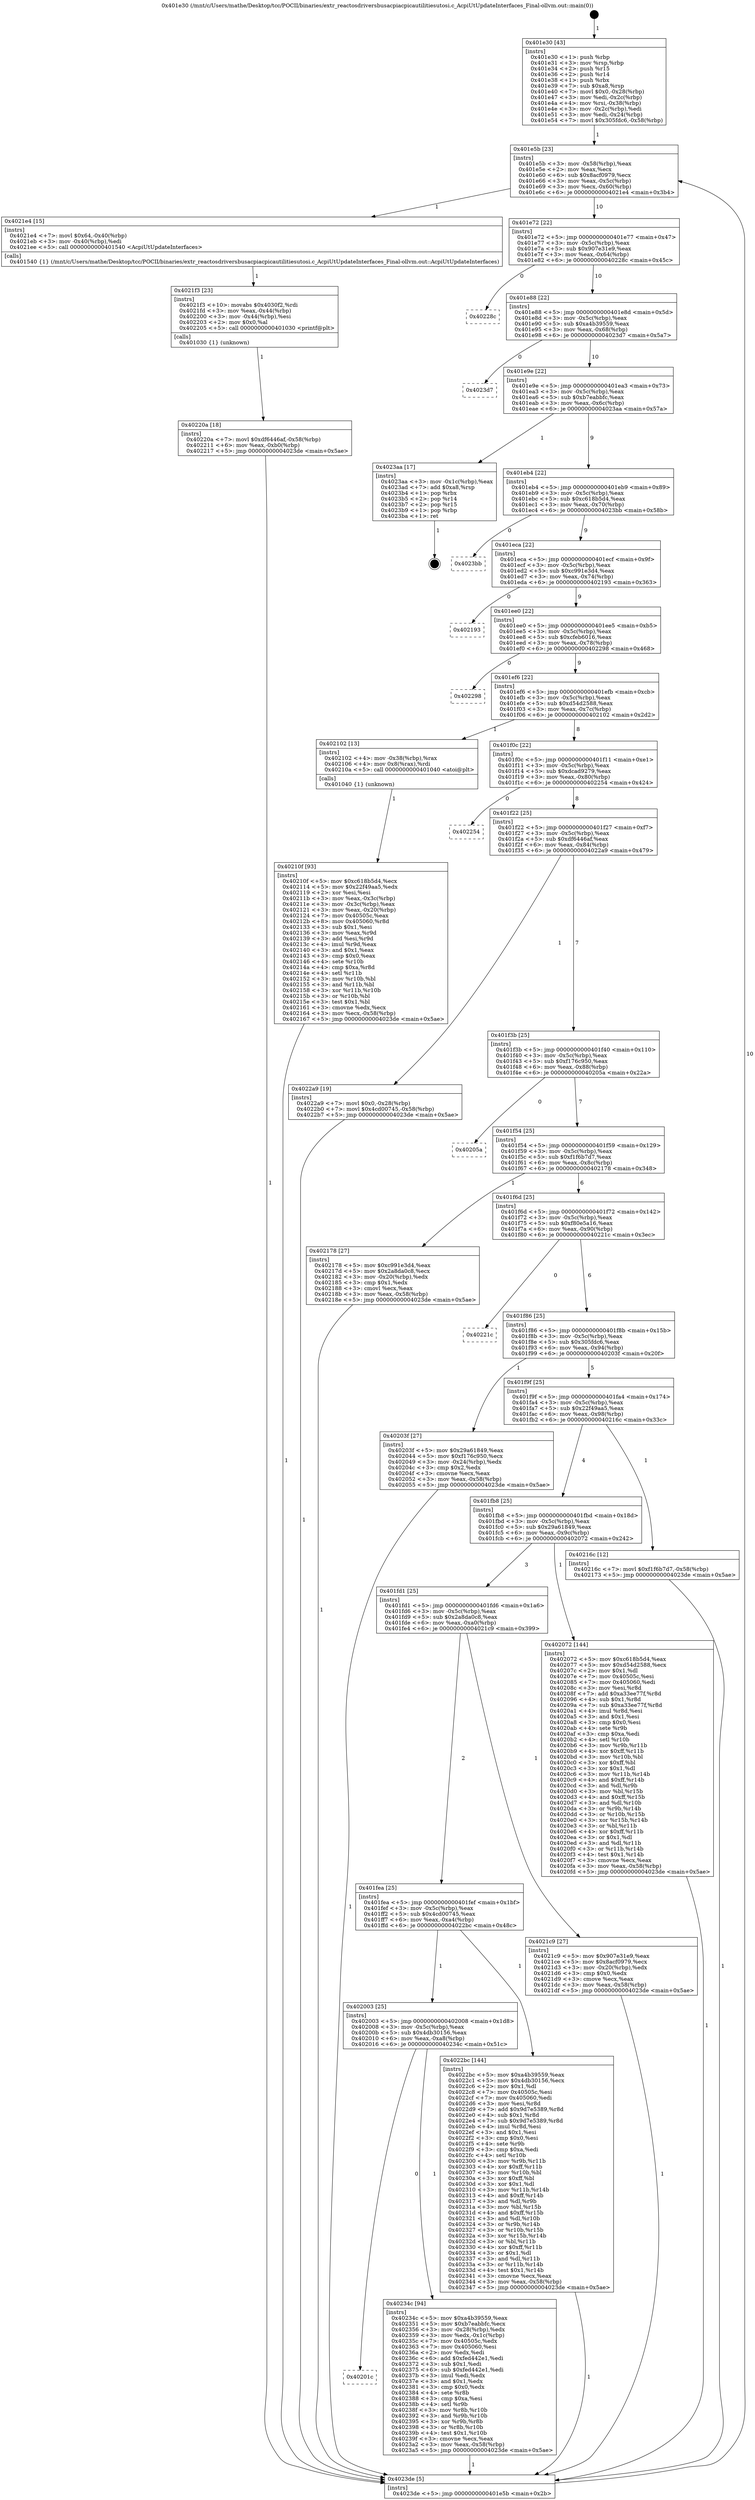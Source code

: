 digraph "0x401e30" {
  label = "0x401e30 (/mnt/c/Users/mathe/Desktop/tcc/POCII/binaries/extr_reactosdriversbusacpiacpicautilitiesutosi.c_AcpiUtUpdateInterfaces_Final-ollvm.out::main(0))"
  labelloc = "t"
  node[shape=record]

  Entry [label="",width=0.3,height=0.3,shape=circle,fillcolor=black,style=filled]
  "0x401e5b" [label="{
     0x401e5b [23]\l
     | [instrs]\l
     &nbsp;&nbsp;0x401e5b \<+3\>: mov -0x58(%rbp),%eax\l
     &nbsp;&nbsp;0x401e5e \<+2\>: mov %eax,%ecx\l
     &nbsp;&nbsp;0x401e60 \<+6\>: sub $0x8acf0979,%ecx\l
     &nbsp;&nbsp;0x401e66 \<+3\>: mov %eax,-0x5c(%rbp)\l
     &nbsp;&nbsp;0x401e69 \<+3\>: mov %ecx,-0x60(%rbp)\l
     &nbsp;&nbsp;0x401e6c \<+6\>: je 00000000004021e4 \<main+0x3b4\>\l
  }"]
  "0x4021e4" [label="{
     0x4021e4 [15]\l
     | [instrs]\l
     &nbsp;&nbsp;0x4021e4 \<+7\>: movl $0x64,-0x40(%rbp)\l
     &nbsp;&nbsp;0x4021eb \<+3\>: mov -0x40(%rbp),%edi\l
     &nbsp;&nbsp;0x4021ee \<+5\>: call 0000000000401540 \<AcpiUtUpdateInterfaces\>\l
     | [calls]\l
     &nbsp;&nbsp;0x401540 \{1\} (/mnt/c/Users/mathe/Desktop/tcc/POCII/binaries/extr_reactosdriversbusacpiacpicautilitiesutosi.c_AcpiUtUpdateInterfaces_Final-ollvm.out::AcpiUtUpdateInterfaces)\l
  }"]
  "0x401e72" [label="{
     0x401e72 [22]\l
     | [instrs]\l
     &nbsp;&nbsp;0x401e72 \<+5\>: jmp 0000000000401e77 \<main+0x47\>\l
     &nbsp;&nbsp;0x401e77 \<+3\>: mov -0x5c(%rbp),%eax\l
     &nbsp;&nbsp;0x401e7a \<+5\>: sub $0x907e31e9,%eax\l
     &nbsp;&nbsp;0x401e7f \<+3\>: mov %eax,-0x64(%rbp)\l
     &nbsp;&nbsp;0x401e82 \<+6\>: je 000000000040228c \<main+0x45c\>\l
  }"]
  Exit [label="",width=0.3,height=0.3,shape=circle,fillcolor=black,style=filled,peripheries=2]
  "0x40228c" [label="{
     0x40228c\l
  }", style=dashed]
  "0x401e88" [label="{
     0x401e88 [22]\l
     | [instrs]\l
     &nbsp;&nbsp;0x401e88 \<+5\>: jmp 0000000000401e8d \<main+0x5d\>\l
     &nbsp;&nbsp;0x401e8d \<+3\>: mov -0x5c(%rbp),%eax\l
     &nbsp;&nbsp;0x401e90 \<+5\>: sub $0xa4b39559,%eax\l
     &nbsp;&nbsp;0x401e95 \<+3\>: mov %eax,-0x68(%rbp)\l
     &nbsp;&nbsp;0x401e98 \<+6\>: je 00000000004023d7 \<main+0x5a7\>\l
  }"]
  "0x40201c" [label="{
     0x40201c\l
  }", style=dashed]
  "0x4023d7" [label="{
     0x4023d7\l
  }", style=dashed]
  "0x401e9e" [label="{
     0x401e9e [22]\l
     | [instrs]\l
     &nbsp;&nbsp;0x401e9e \<+5\>: jmp 0000000000401ea3 \<main+0x73\>\l
     &nbsp;&nbsp;0x401ea3 \<+3\>: mov -0x5c(%rbp),%eax\l
     &nbsp;&nbsp;0x401ea6 \<+5\>: sub $0xb7eabbfc,%eax\l
     &nbsp;&nbsp;0x401eab \<+3\>: mov %eax,-0x6c(%rbp)\l
     &nbsp;&nbsp;0x401eae \<+6\>: je 00000000004023aa \<main+0x57a\>\l
  }"]
  "0x40234c" [label="{
     0x40234c [94]\l
     | [instrs]\l
     &nbsp;&nbsp;0x40234c \<+5\>: mov $0xa4b39559,%eax\l
     &nbsp;&nbsp;0x402351 \<+5\>: mov $0xb7eabbfc,%ecx\l
     &nbsp;&nbsp;0x402356 \<+3\>: mov -0x28(%rbp),%edx\l
     &nbsp;&nbsp;0x402359 \<+3\>: mov %edx,-0x1c(%rbp)\l
     &nbsp;&nbsp;0x40235c \<+7\>: mov 0x40505c,%edx\l
     &nbsp;&nbsp;0x402363 \<+7\>: mov 0x405060,%esi\l
     &nbsp;&nbsp;0x40236a \<+2\>: mov %edx,%edi\l
     &nbsp;&nbsp;0x40236c \<+6\>: add $0xfed442e1,%edi\l
     &nbsp;&nbsp;0x402372 \<+3\>: sub $0x1,%edi\l
     &nbsp;&nbsp;0x402375 \<+6\>: sub $0xfed442e1,%edi\l
     &nbsp;&nbsp;0x40237b \<+3\>: imul %edi,%edx\l
     &nbsp;&nbsp;0x40237e \<+3\>: and $0x1,%edx\l
     &nbsp;&nbsp;0x402381 \<+3\>: cmp $0x0,%edx\l
     &nbsp;&nbsp;0x402384 \<+4\>: sete %r8b\l
     &nbsp;&nbsp;0x402388 \<+3\>: cmp $0xa,%esi\l
     &nbsp;&nbsp;0x40238b \<+4\>: setl %r9b\l
     &nbsp;&nbsp;0x40238f \<+3\>: mov %r8b,%r10b\l
     &nbsp;&nbsp;0x402392 \<+3\>: and %r9b,%r10b\l
     &nbsp;&nbsp;0x402395 \<+3\>: xor %r9b,%r8b\l
     &nbsp;&nbsp;0x402398 \<+3\>: or %r8b,%r10b\l
     &nbsp;&nbsp;0x40239b \<+4\>: test $0x1,%r10b\l
     &nbsp;&nbsp;0x40239f \<+3\>: cmovne %ecx,%eax\l
     &nbsp;&nbsp;0x4023a2 \<+3\>: mov %eax,-0x58(%rbp)\l
     &nbsp;&nbsp;0x4023a5 \<+5\>: jmp 00000000004023de \<main+0x5ae\>\l
  }"]
  "0x4023aa" [label="{
     0x4023aa [17]\l
     | [instrs]\l
     &nbsp;&nbsp;0x4023aa \<+3\>: mov -0x1c(%rbp),%eax\l
     &nbsp;&nbsp;0x4023ad \<+7\>: add $0xa8,%rsp\l
     &nbsp;&nbsp;0x4023b4 \<+1\>: pop %rbx\l
     &nbsp;&nbsp;0x4023b5 \<+2\>: pop %r14\l
     &nbsp;&nbsp;0x4023b7 \<+2\>: pop %r15\l
     &nbsp;&nbsp;0x4023b9 \<+1\>: pop %rbp\l
     &nbsp;&nbsp;0x4023ba \<+1\>: ret\l
  }"]
  "0x401eb4" [label="{
     0x401eb4 [22]\l
     | [instrs]\l
     &nbsp;&nbsp;0x401eb4 \<+5\>: jmp 0000000000401eb9 \<main+0x89\>\l
     &nbsp;&nbsp;0x401eb9 \<+3\>: mov -0x5c(%rbp),%eax\l
     &nbsp;&nbsp;0x401ebc \<+5\>: sub $0xc618b5d4,%eax\l
     &nbsp;&nbsp;0x401ec1 \<+3\>: mov %eax,-0x70(%rbp)\l
     &nbsp;&nbsp;0x401ec4 \<+6\>: je 00000000004023bb \<main+0x58b\>\l
  }"]
  "0x402003" [label="{
     0x402003 [25]\l
     | [instrs]\l
     &nbsp;&nbsp;0x402003 \<+5\>: jmp 0000000000402008 \<main+0x1d8\>\l
     &nbsp;&nbsp;0x402008 \<+3\>: mov -0x5c(%rbp),%eax\l
     &nbsp;&nbsp;0x40200b \<+5\>: sub $0x4db30156,%eax\l
     &nbsp;&nbsp;0x402010 \<+6\>: mov %eax,-0xa8(%rbp)\l
     &nbsp;&nbsp;0x402016 \<+6\>: je 000000000040234c \<main+0x51c\>\l
  }"]
  "0x4023bb" [label="{
     0x4023bb\l
  }", style=dashed]
  "0x401eca" [label="{
     0x401eca [22]\l
     | [instrs]\l
     &nbsp;&nbsp;0x401eca \<+5\>: jmp 0000000000401ecf \<main+0x9f\>\l
     &nbsp;&nbsp;0x401ecf \<+3\>: mov -0x5c(%rbp),%eax\l
     &nbsp;&nbsp;0x401ed2 \<+5\>: sub $0xc991e3d4,%eax\l
     &nbsp;&nbsp;0x401ed7 \<+3\>: mov %eax,-0x74(%rbp)\l
     &nbsp;&nbsp;0x401eda \<+6\>: je 0000000000402193 \<main+0x363\>\l
  }"]
  "0x4022bc" [label="{
     0x4022bc [144]\l
     | [instrs]\l
     &nbsp;&nbsp;0x4022bc \<+5\>: mov $0xa4b39559,%eax\l
     &nbsp;&nbsp;0x4022c1 \<+5\>: mov $0x4db30156,%ecx\l
     &nbsp;&nbsp;0x4022c6 \<+2\>: mov $0x1,%dl\l
     &nbsp;&nbsp;0x4022c8 \<+7\>: mov 0x40505c,%esi\l
     &nbsp;&nbsp;0x4022cf \<+7\>: mov 0x405060,%edi\l
     &nbsp;&nbsp;0x4022d6 \<+3\>: mov %esi,%r8d\l
     &nbsp;&nbsp;0x4022d9 \<+7\>: add $0x9d7e5389,%r8d\l
     &nbsp;&nbsp;0x4022e0 \<+4\>: sub $0x1,%r8d\l
     &nbsp;&nbsp;0x4022e4 \<+7\>: sub $0x9d7e5389,%r8d\l
     &nbsp;&nbsp;0x4022eb \<+4\>: imul %r8d,%esi\l
     &nbsp;&nbsp;0x4022ef \<+3\>: and $0x1,%esi\l
     &nbsp;&nbsp;0x4022f2 \<+3\>: cmp $0x0,%esi\l
     &nbsp;&nbsp;0x4022f5 \<+4\>: sete %r9b\l
     &nbsp;&nbsp;0x4022f9 \<+3\>: cmp $0xa,%edi\l
     &nbsp;&nbsp;0x4022fc \<+4\>: setl %r10b\l
     &nbsp;&nbsp;0x402300 \<+3\>: mov %r9b,%r11b\l
     &nbsp;&nbsp;0x402303 \<+4\>: xor $0xff,%r11b\l
     &nbsp;&nbsp;0x402307 \<+3\>: mov %r10b,%bl\l
     &nbsp;&nbsp;0x40230a \<+3\>: xor $0xff,%bl\l
     &nbsp;&nbsp;0x40230d \<+3\>: xor $0x1,%dl\l
     &nbsp;&nbsp;0x402310 \<+3\>: mov %r11b,%r14b\l
     &nbsp;&nbsp;0x402313 \<+4\>: and $0xff,%r14b\l
     &nbsp;&nbsp;0x402317 \<+3\>: and %dl,%r9b\l
     &nbsp;&nbsp;0x40231a \<+3\>: mov %bl,%r15b\l
     &nbsp;&nbsp;0x40231d \<+4\>: and $0xff,%r15b\l
     &nbsp;&nbsp;0x402321 \<+3\>: and %dl,%r10b\l
     &nbsp;&nbsp;0x402324 \<+3\>: or %r9b,%r14b\l
     &nbsp;&nbsp;0x402327 \<+3\>: or %r10b,%r15b\l
     &nbsp;&nbsp;0x40232a \<+3\>: xor %r15b,%r14b\l
     &nbsp;&nbsp;0x40232d \<+3\>: or %bl,%r11b\l
     &nbsp;&nbsp;0x402330 \<+4\>: xor $0xff,%r11b\l
     &nbsp;&nbsp;0x402334 \<+3\>: or $0x1,%dl\l
     &nbsp;&nbsp;0x402337 \<+3\>: and %dl,%r11b\l
     &nbsp;&nbsp;0x40233a \<+3\>: or %r11b,%r14b\l
     &nbsp;&nbsp;0x40233d \<+4\>: test $0x1,%r14b\l
     &nbsp;&nbsp;0x402341 \<+3\>: cmovne %ecx,%eax\l
     &nbsp;&nbsp;0x402344 \<+3\>: mov %eax,-0x58(%rbp)\l
     &nbsp;&nbsp;0x402347 \<+5\>: jmp 00000000004023de \<main+0x5ae\>\l
  }"]
  "0x402193" [label="{
     0x402193\l
  }", style=dashed]
  "0x401ee0" [label="{
     0x401ee0 [22]\l
     | [instrs]\l
     &nbsp;&nbsp;0x401ee0 \<+5\>: jmp 0000000000401ee5 \<main+0xb5\>\l
     &nbsp;&nbsp;0x401ee5 \<+3\>: mov -0x5c(%rbp),%eax\l
     &nbsp;&nbsp;0x401ee8 \<+5\>: sub $0xcfeb6016,%eax\l
     &nbsp;&nbsp;0x401eed \<+3\>: mov %eax,-0x78(%rbp)\l
     &nbsp;&nbsp;0x401ef0 \<+6\>: je 0000000000402298 \<main+0x468\>\l
  }"]
  "0x40220a" [label="{
     0x40220a [18]\l
     | [instrs]\l
     &nbsp;&nbsp;0x40220a \<+7\>: movl $0xdf6446af,-0x58(%rbp)\l
     &nbsp;&nbsp;0x402211 \<+6\>: mov %eax,-0xb0(%rbp)\l
     &nbsp;&nbsp;0x402217 \<+5\>: jmp 00000000004023de \<main+0x5ae\>\l
  }"]
  "0x402298" [label="{
     0x402298\l
  }", style=dashed]
  "0x401ef6" [label="{
     0x401ef6 [22]\l
     | [instrs]\l
     &nbsp;&nbsp;0x401ef6 \<+5\>: jmp 0000000000401efb \<main+0xcb\>\l
     &nbsp;&nbsp;0x401efb \<+3\>: mov -0x5c(%rbp),%eax\l
     &nbsp;&nbsp;0x401efe \<+5\>: sub $0xd54d2588,%eax\l
     &nbsp;&nbsp;0x401f03 \<+3\>: mov %eax,-0x7c(%rbp)\l
     &nbsp;&nbsp;0x401f06 \<+6\>: je 0000000000402102 \<main+0x2d2\>\l
  }"]
  "0x4021f3" [label="{
     0x4021f3 [23]\l
     | [instrs]\l
     &nbsp;&nbsp;0x4021f3 \<+10\>: movabs $0x4030f2,%rdi\l
     &nbsp;&nbsp;0x4021fd \<+3\>: mov %eax,-0x44(%rbp)\l
     &nbsp;&nbsp;0x402200 \<+3\>: mov -0x44(%rbp),%esi\l
     &nbsp;&nbsp;0x402203 \<+2\>: mov $0x0,%al\l
     &nbsp;&nbsp;0x402205 \<+5\>: call 0000000000401030 \<printf@plt\>\l
     | [calls]\l
     &nbsp;&nbsp;0x401030 \{1\} (unknown)\l
  }"]
  "0x402102" [label="{
     0x402102 [13]\l
     | [instrs]\l
     &nbsp;&nbsp;0x402102 \<+4\>: mov -0x38(%rbp),%rax\l
     &nbsp;&nbsp;0x402106 \<+4\>: mov 0x8(%rax),%rdi\l
     &nbsp;&nbsp;0x40210a \<+5\>: call 0000000000401040 \<atoi@plt\>\l
     | [calls]\l
     &nbsp;&nbsp;0x401040 \{1\} (unknown)\l
  }"]
  "0x401f0c" [label="{
     0x401f0c [22]\l
     | [instrs]\l
     &nbsp;&nbsp;0x401f0c \<+5\>: jmp 0000000000401f11 \<main+0xe1\>\l
     &nbsp;&nbsp;0x401f11 \<+3\>: mov -0x5c(%rbp),%eax\l
     &nbsp;&nbsp;0x401f14 \<+5\>: sub $0xdcad9279,%eax\l
     &nbsp;&nbsp;0x401f19 \<+3\>: mov %eax,-0x80(%rbp)\l
     &nbsp;&nbsp;0x401f1c \<+6\>: je 0000000000402254 \<main+0x424\>\l
  }"]
  "0x401fea" [label="{
     0x401fea [25]\l
     | [instrs]\l
     &nbsp;&nbsp;0x401fea \<+5\>: jmp 0000000000401fef \<main+0x1bf\>\l
     &nbsp;&nbsp;0x401fef \<+3\>: mov -0x5c(%rbp),%eax\l
     &nbsp;&nbsp;0x401ff2 \<+5\>: sub $0x4cd00745,%eax\l
     &nbsp;&nbsp;0x401ff7 \<+6\>: mov %eax,-0xa4(%rbp)\l
     &nbsp;&nbsp;0x401ffd \<+6\>: je 00000000004022bc \<main+0x48c\>\l
  }"]
  "0x402254" [label="{
     0x402254\l
  }", style=dashed]
  "0x401f22" [label="{
     0x401f22 [25]\l
     | [instrs]\l
     &nbsp;&nbsp;0x401f22 \<+5\>: jmp 0000000000401f27 \<main+0xf7\>\l
     &nbsp;&nbsp;0x401f27 \<+3\>: mov -0x5c(%rbp),%eax\l
     &nbsp;&nbsp;0x401f2a \<+5\>: sub $0xdf6446af,%eax\l
     &nbsp;&nbsp;0x401f2f \<+6\>: mov %eax,-0x84(%rbp)\l
     &nbsp;&nbsp;0x401f35 \<+6\>: je 00000000004022a9 \<main+0x479\>\l
  }"]
  "0x4021c9" [label="{
     0x4021c9 [27]\l
     | [instrs]\l
     &nbsp;&nbsp;0x4021c9 \<+5\>: mov $0x907e31e9,%eax\l
     &nbsp;&nbsp;0x4021ce \<+5\>: mov $0x8acf0979,%ecx\l
     &nbsp;&nbsp;0x4021d3 \<+3\>: mov -0x20(%rbp),%edx\l
     &nbsp;&nbsp;0x4021d6 \<+3\>: cmp $0x0,%edx\l
     &nbsp;&nbsp;0x4021d9 \<+3\>: cmove %ecx,%eax\l
     &nbsp;&nbsp;0x4021dc \<+3\>: mov %eax,-0x58(%rbp)\l
     &nbsp;&nbsp;0x4021df \<+5\>: jmp 00000000004023de \<main+0x5ae\>\l
  }"]
  "0x4022a9" [label="{
     0x4022a9 [19]\l
     | [instrs]\l
     &nbsp;&nbsp;0x4022a9 \<+7\>: movl $0x0,-0x28(%rbp)\l
     &nbsp;&nbsp;0x4022b0 \<+7\>: movl $0x4cd00745,-0x58(%rbp)\l
     &nbsp;&nbsp;0x4022b7 \<+5\>: jmp 00000000004023de \<main+0x5ae\>\l
  }"]
  "0x401f3b" [label="{
     0x401f3b [25]\l
     | [instrs]\l
     &nbsp;&nbsp;0x401f3b \<+5\>: jmp 0000000000401f40 \<main+0x110\>\l
     &nbsp;&nbsp;0x401f40 \<+3\>: mov -0x5c(%rbp),%eax\l
     &nbsp;&nbsp;0x401f43 \<+5\>: sub $0xf176c950,%eax\l
     &nbsp;&nbsp;0x401f48 \<+6\>: mov %eax,-0x88(%rbp)\l
     &nbsp;&nbsp;0x401f4e \<+6\>: je 000000000040205a \<main+0x22a\>\l
  }"]
  "0x40210f" [label="{
     0x40210f [93]\l
     | [instrs]\l
     &nbsp;&nbsp;0x40210f \<+5\>: mov $0xc618b5d4,%ecx\l
     &nbsp;&nbsp;0x402114 \<+5\>: mov $0x22f49aa5,%edx\l
     &nbsp;&nbsp;0x402119 \<+2\>: xor %esi,%esi\l
     &nbsp;&nbsp;0x40211b \<+3\>: mov %eax,-0x3c(%rbp)\l
     &nbsp;&nbsp;0x40211e \<+3\>: mov -0x3c(%rbp),%eax\l
     &nbsp;&nbsp;0x402121 \<+3\>: mov %eax,-0x20(%rbp)\l
     &nbsp;&nbsp;0x402124 \<+7\>: mov 0x40505c,%eax\l
     &nbsp;&nbsp;0x40212b \<+8\>: mov 0x405060,%r8d\l
     &nbsp;&nbsp;0x402133 \<+3\>: sub $0x1,%esi\l
     &nbsp;&nbsp;0x402136 \<+3\>: mov %eax,%r9d\l
     &nbsp;&nbsp;0x402139 \<+3\>: add %esi,%r9d\l
     &nbsp;&nbsp;0x40213c \<+4\>: imul %r9d,%eax\l
     &nbsp;&nbsp;0x402140 \<+3\>: and $0x1,%eax\l
     &nbsp;&nbsp;0x402143 \<+3\>: cmp $0x0,%eax\l
     &nbsp;&nbsp;0x402146 \<+4\>: sete %r10b\l
     &nbsp;&nbsp;0x40214a \<+4\>: cmp $0xa,%r8d\l
     &nbsp;&nbsp;0x40214e \<+4\>: setl %r11b\l
     &nbsp;&nbsp;0x402152 \<+3\>: mov %r10b,%bl\l
     &nbsp;&nbsp;0x402155 \<+3\>: and %r11b,%bl\l
     &nbsp;&nbsp;0x402158 \<+3\>: xor %r11b,%r10b\l
     &nbsp;&nbsp;0x40215b \<+3\>: or %r10b,%bl\l
     &nbsp;&nbsp;0x40215e \<+3\>: test $0x1,%bl\l
     &nbsp;&nbsp;0x402161 \<+3\>: cmovne %edx,%ecx\l
     &nbsp;&nbsp;0x402164 \<+3\>: mov %ecx,-0x58(%rbp)\l
     &nbsp;&nbsp;0x402167 \<+5\>: jmp 00000000004023de \<main+0x5ae\>\l
  }"]
  "0x40205a" [label="{
     0x40205a\l
  }", style=dashed]
  "0x401f54" [label="{
     0x401f54 [25]\l
     | [instrs]\l
     &nbsp;&nbsp;0x401f54 \<+5\>: jmp 0000000000401f59 \<main+0x129\>\l
     &nbsp;&nbsp;0x401f59 \<+3\>: mov -0x5c(%rbp),%eax\l
     &nbsp;&nbsp;0x401f5c \<+5\>: sub $0xf1f6b7d7,%eax\l
     &nbsp;&nbsp;0x401f61 \<+6\>: mov %eax,-0x8c(%rbp)\l
     &nbsp;&nbsp;0x401f67 \<+6\>: je 0000000000402178 \<main+0x348\>\l
  }"]
  "0x401fd1" [label="{
     0x401fd1 [25]\l
     | [instrs]\l
     &nbsp;&nbsp;0x401fd1 \<+5\>: jmp 0000000000401fd6 \<main+0x1a6\>\l
     &nbsp;&nbsp;0x401fd6 \<+3\>: mov -0x5c(%rbp),%eax\l
     &nbsp;&nbsp;0x401fd9 \<+5\>: sub $0x2a8da0c8,%eax\l
     &nbsp;&nbsp;0x401fde \<+6\>: mov %eax,-0xa0(%rbp)\l
     &nbsp;&nbsp;0x401fe4 \<+6\>: je 00000000004021c9 \<main+0x399\>\l
  }"]
  "0x402178" [label="{
     0x402178 [27]\l
     | [instrs]\l
     &nbsp;&nbsp;0x402178 \<+5\>: mov $0xc991e3d4,%eax\l
     &nbsp;&nbsp;0x40217d \<+5\>: mov $0x2a8da0c8,%ecx\l
     &nbsp;&nbsp;0x402182 \<+3\>: mov -0x20(%rbp),%edx\l
     &nbsp;&nbsp;0x402185 \<+3\>: cmp $0x1,%edx\l
     &nbsp;&nbsp;0x402188 \<+3\>: cmovl %ecx,%eax\l
     &nbsp;&nbsp;0x40218b \<+3\>: mov %eax,-0x58(%rbp)\l
     &nbsp;&nbsp;0x40218e \<+5\>: jmp 00000000004023de \<main+0x5ae\>\l
  }"]
  "0x401f6d" [label="{
     0x401f6d [25]\l
     | [instrs]\l
     &nbsp;&nbsp;0x401f6d \<+5\>: jmp 0000000000401f72 \<main+0x142\>\l
     &nbsp;&nbsp;0x401f72 \<+3\>: mov -0x5c(%rbp),%eax\l
     &nbsp;&nbsp;0x401f75 \<+5\>: sub $0xf80e5a16,%eax\l
     &nbsp;&nbsp;0x401f7a \<+6\>: mov %eax,-0x90(%rbp)\l
     &nbsp;&nbsp;0x401f80 \<+6\>: je 000000000040221c \<main+0x3ec\>\l
  }"]
  "0x402072" [label="{
     0x402072 [144]\l
     | [instrs]\l
     &nbsp;&nbsp;0x402072 \<+5\>: mov $0xc618b5d4,%eax\l
     &nbsp;&nbsp;0x402077 \<+5\>: mov $0xd54d2588,%ecx\l
     &nbsp;&nbsp;0x40207c \<+2\>: mov $0x1,%dl\l
     &nbsp;&nbsp;0x40207e \<+7\>: mov 0x40505c,%esi\l
     &nbsp;&nbsp;0x402085 \<+7\>: mov 0x405060,%edi\l
     &nbsp;&nbsp;0x40208c \<+3\>: mov %esi,%r8d\l
     &nbsp;&nbsp;0x40208f \<+7\>: add $0xa33ee77f,%r8d\l
     &nbsp;&nbsp;0x402096 \<+4\>: sub $0x1,%r8d\l
     &nbsp;&nbsp;0x40209a \<+7\>: sub $0xa33ee77f,%r8d\l
     &nbsp;&nbsp;0x4020a1 \<+4\>: imul %r8d,%esi\l
     &nbsp;&nbsp;0x4020a5 \<+3\>: and $0x1,%esi\l
     &nbsp;&nbsp;0x4020a8 \<+3\>: cmp $0x0,%esi\l
     &nbsp;&nbsp;0x4020ab \<+4\>: sete %r9b\l
     &nbsp;&nbsp;0x4020af \<+3\>: cmp $0xa,%edi\l
     &nbsp;&nbsp;0x4020b2 \<+4\>: setl %r10b\l
     &nbsp;&nbsp;0x4020b6 \<+3\>: mov %r9b,%r11b\l
     &nbsp;&nbsp;0x4020b9 \<+4\>: xor $0xff,%r11b\l
     &nbsp;&nbsp;0x4020bd \<+3\>: mov %r10b,%bl\l
     &nbsp;&nbsp;0x4020c0 \<+3\>: xor $0xff,%bl\l
     &nbsp;&nbsp;0x4020c3 \<+3\>: xor $0x1,%dl\l
     &nbsp;&nbsp;0x4020c6 \<+3\>: mov %r11b,%r14b\l
     &nbsp;&nbsp;0x4020c9 \<+4\>: and $0xff,%r14b\l
     &nbsp;&nbsp;0x4020cd \<+3\>: and %dl,%r9b\l
     &nbsp;&nbsp;0x4020d0 \<+3\>: mov %bl,%r15b\l
     &nbsp;&nbsp;0x4020d3 \<+4\>: and $0xff,%r15b\l
     &nbsp;&nbsp;0x4020d7 \<+3\>: and %dl,%r10b\l
     &nbsp;&nbsp;0x4020da \<+3\>: or %r9b,%r14b\l
     &nbsp;&nbsp;0x4020dd \<+3\>: or %r10b,%r15b\l
     &nbsp;&nbsp;0x4020e0 \<+3\>: xor %r15b,%r14b\l
     &nbsp;&nbsp;0x4020e3 \<+3\>: or %bl,%r11b\l
     &nbsp;&nbsp;0x4020e6 \<+4\>: xor $0xff,%r11b\l
     &nbsp;&nbsp;0x4020ea \<+3\>: or $0x1,%dl\l
     &nbsp;&nbsp;0x4020ed \<+3\>: and %dl,%r11b\l
     &nbsp;&nbsp;0x4020f0 \<+3\>: or %r11b,%r14b\l
     &nbsp;&nbsp;0x4020f3 \<+4\>: test $0x1,%r14b\l
     &nbsp;&nbsp;0x4020f7 \<+3\>: cmovne %ecx,%eax\l
     &nbsp;&nbsp;0x4020fa \<+3\>: mov %eax,-0x58(%rbp)\l
     &nbsp;&nbsp;0x4020fd \<+5\>: jmp 00000000004023de \<main+0x5ae\>\l
  }"]
  "0x40221c" [label="{
     0x40221c\l
  }", style=dashed]
  "0x401f86" [label="{
     0x401f86 [25]\l
     | [instrs]\l
     &nbsp;&nbsp;0x401f86 \<+5\>: jmp 0000000000401f8b \<main+0x15b\>\l
     &nbsp;&nbsp;0x401f8b \<+3\>: mov -0x5c(%rbp),%eax\l
     &nbsp;&nbsp;0x401f8e \<+5\>: sub $0x305fdc6,%eax\l
     &nbsp;&nbsp;0x401f93 \<+6\>: mov %eax,-0x94(%rbp)\l
     &nbsp;&nbsp;0x401f99 \<+6\>: je 000000000040203f \<main+0x20f\>\l
  }"]
  "0x401fb8" [label="{
     0x401fb8 [25]\l
     | [instrs]\l
     &nbsp;&nbsp;0x401fb8 \<+5\>: jmp 0000000000401fbd \<main+0x18d\>\l
     &nbsp;&nbsp;0x401fbd \<+3\>: mov -0x5c(%rbp),%eax\l
     &nbsp;&nbsp;0x401fc0 \<+5\>: sub $0x29a61849,%eax\l
     &nbsp;&nbsp;0x401fc5 \<+6\>: mov %eax,-0x9c(%rbp)\l
     &nbsp;&nbsp;0x401fcb \<+6\>: je 0000000000402072 \<main+0x242\>\l
  }"]
  "0x40203f" [label="{
     0x40203f [27]\l
     | [instrs]\l
     &nbsp;&nbsp;0x40203f \<+5\>: mov $0x29a61849,%eax\l
     &nbsp;&nbsp;0x402044 \<+5\>: mov $0xf176c950,%ecx\l
     &nbsp;&nbsp;0x402049 \<+3\>: mov -0x24(%rbp),%edx\l
     &nbsp;&nbsp;0x40204c \<+3\>: cmp $0x2,%edx\l
     &nbsp;&nbsp;0x40204f \<+3\>: cmovne %ecx,%eax\l
     &nbsp;&nbsp;0x402052 \<+3\>: mov %eax,-0x58(%rbp)\l
     &nbsp;&nbsp;0x402055 \<+5\>: jmp 00000000004023de \<main+0x5ae\>\l
  }"]
  "0x401f9f" [label="{
     0x401f9f [25]\l
     | [instrs]\l
     &nbsp;&nbsp;0x401f9f \<+5\>: jmp 0000000000401fa4 \<main+0x174\>\l
     &nbsp;&nbsp;0x401fa4 \<+3\>: mov -0x5c(%rbp),%eax\l
     &nbsp;&nbsp;0x401fa7 \<+5\>: sub $0x22f49aa5,%eax\l
     &nbsp;&nbsp;0x401fac \<+6\>: mov %eax,-0x98(%rbp)\l
     &nbsp;&nbsp;0x401fb2 \<+6\>: je 000000000040216c \<main+0x33c\>\l
  }"]
  "0x4023de" [label="{
     0x4023de [5]\l
     | [instrs]\l
     &nbsp;&nbsp;0x4023de \<+5\>: jmp 0000000000401e5b \<main+0x2b\>\l
  }"]
  "0x401e30" [label="{
     0x401e30 [43]\l
     | [instrs]\l
     &nbsp;&nbsp;0x401e30 \<+1\>: push %rbp\l
     &nbsp;&nbsp;0x401e31 \<+3\>: mov %rsp,%rbp\l
     &nbsp;&nbsp;0x401e34 \<+2\>: push %r15\l
     &nbsp;&nbsp;0x401e36 \<+2\>: push %r14\l
     &nbsp;&nbsp;0x401e38 \<+1\>: push %rbx\l
     &nbsp;&nbsp;0x401e39 \<+7\>: sub $0xa8,%rsp\l
     &nbsp;&nbsp;0x401e40 \<+7\>: movl $0x0,-0x28(%rbp)\l
     &nbsp;&nbsp;0x401e47 \<+3\>: mov %edi,-0x2c(%rbp)\l
     &nbsp;&nbsp;0x401e4a \<+4\>: mov %rsi,-0x38(%rbp)\l
     &nbsp;&nbsp;0x401e4e \<+3\>: mov -0x2c(%rbp),%edi\l
     &nbsp;&nbsp;0x401e51 \<+3\>: mov %edi,-0x24(%rbp)\l
     &nbsp;&nbsp;0x401e54 \<+7\>: movl $0x305fdc6,-0x58(%rbp)\l
  }"]
  "0x40216c" [label="{
     0x40216c [12]\l
     | [instrs]\l
     &nbsp;&nbsp;0x40216c \<+7\>: movl $0xf1f6b7d7,-0x58(%rbp)\l
     &nbsp;&nbsp;0x402173 \<+5\>: jmp 00000000004023de \<main+0x5ae\>\l
  }"]
  Entry -> "0x401e30" [label=" 1"]
  "0x401e5b" -> "0x4021e4" [label=" 1"]
  "0x401e5b" -> "0x401e72" [label=" 10"]
  "0x4023aa" -> Exit [label=" 1"]
  "0x401e72" -> "0x40228c" [label=" 0"]
  "0x401e72" -> "0x401e88" [label=" 10"]
  "0x40234c" -> "0x4023de" [label=" 1"]
  "0x401e88" -> "0x4023d7" [label=" 0"]
  "0x401e88" -> "0x401e9e" [label=" 10"]
  "0x402003" -> "0x40201c" [label=" 0"]
  "0x401e9e" -> "0x4023aa" [label=" 1"]
  "0x401e9e" -> "0x401eb4" [label=" 9"]
  "0x402003" -> "0x40234c" [label=" 1"]
  "0x401eb4" -> "0x4023bb" [label=" 0"]
  "0x401eb4" -> "0x401eca" [label=" 9"]
  "0x4022bc" -> "0x4023de" [label=" 1"]
  "0x401eca" -> "0x402193" [label=" 0"]
  "0x401eca" -> "0x401ee0" [label=" 9"]
  "0x401fea" -> "0x402003" [label=" 1"]
  "0x401ee0" -> "0x402298" [label=" 0"]
  "0x401ee0" -> "0x401ef6" [label=" 9"]
  "0x401fea" -> "0x4022bc" [label=" 1"]
  "0x401ef6" -> "0x402102" [label=" 1"]
  "0x401ef6" -> "0x401f0c" [label=" 8"]
  "0x4022a9" -> "0x4023de" [label=" 1"]
  "0x401f0c" -> "0x402254" [label=" 0"]
  "0x401f0c" -> "0x401f22" [label=" 8"]
  "0x40220a" -> "0x4023de" [label=" 1"]
  "0x401f22" -> "0x4022a9" [label=" 1"]
  "0x401f22" -> "0x401f3b" [label=" 7"]
  "0x4021f3" -> "0x40220a" [label=" 1"]
  "0x401f3b" -> "0x40205a" [label=" 0"]
  "0x401f3b" -> "0x401f54" [label=" 7"]
  "0x4021c9" -> "0x4023de" [label=" 1"]
  "0x401f54" -> "0x402178" [label=" 1"]
  "0x401f54" -> "0x401f6d" [label=" 6"]
  "0x401fd1" -> "0x401fea" [label=" 2"]
  "0x401f6d" -> "0x40221c" [label=" 0"]
  "0x401f6d" -> "0x401f86" [label=" 6"]
  "0x401fd1" -> "0x4021c9" [label=" 1"]
  "0x401f86" -> "0x40203f" [label=" 1"]
  "0x401f86" -> "0x401f9f" [label=" 5"]
  "0x40203f" -> "0x4023de" [label=" 1"]
  "0x401e30" -> "0x401e5b" [label=" 1"]
  "0x4023de" -> "0x401e5b" [label=" 10"]
  "0x402178" -> "0x4023de" [label=" 1"]
  "0x401f9f" -> "0x40216c" [label=" 1"]
  "0x401f9f" -> "0x401fb8" [label=" 4"]
  "0x4021e4" -> "0x4021f3" [label=" 1"]
  "0x401fb8" -> "0x402072" [label=" 1"]
  "0x401fb8" -> "0x401fd1" [label=" 3"]
  "0x402072" -> "0x4023de" [label=" 1"]
  "0x402102" -> "0x40210f" [label=" 1"]
  "0x40210f" -> "0x4023de" [label=" 1"]
  "0x40216c" -> "0x4023de" [label=" 1"]
}
